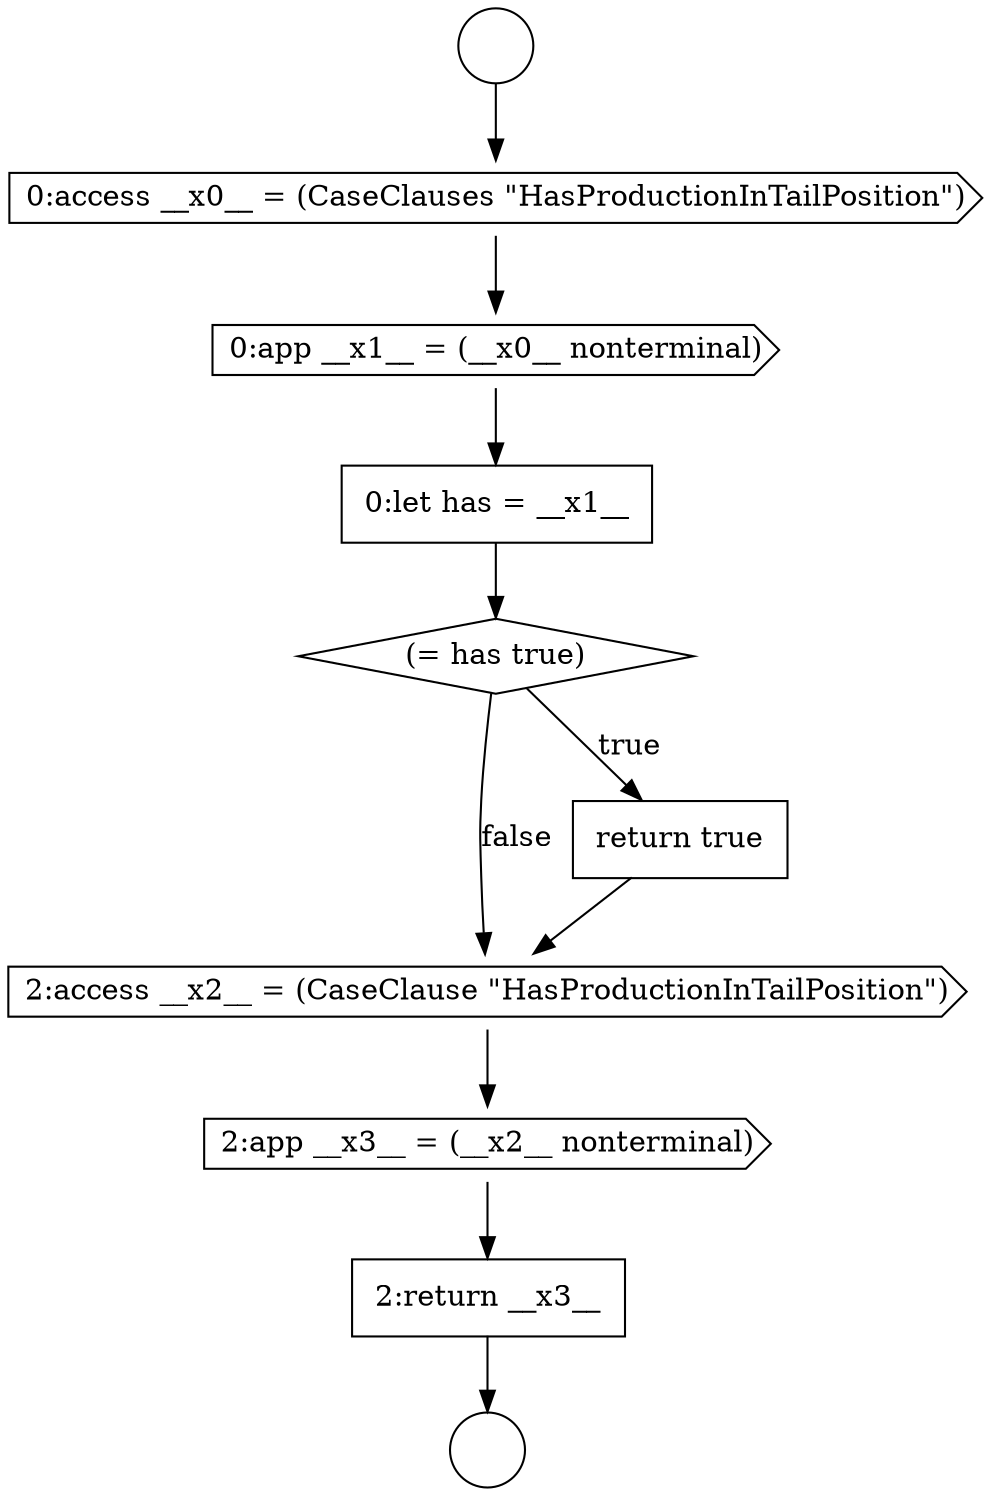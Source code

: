 digraph {
  node8976 [shape=cds, label=<<font color="black">2:access __x2__ = (CaseClause &quot;HasProductionInTailPosition&quot;)</font>> color="black" fillcolor="white" style=filled]
  node8972 [shape=cds, label=<<font color="black">0:app __x1__ = (__x0__ nonterminal)</font>> color="black" fillcolor="white" style=filled]
  node8977 [shape=cds, label=<<font color="black">2:app __x3__ = (__x2__ nonterminal)</font>> color="black" fillcolor="white" style=filled]
  node8975 [shape=none, margin=0, label=<<font color="black">
    <table border="0" cellborder="1" cellspacing="0" cellpadding="10">
      <tr><td align="left">return true</td></tr>
    </table>
  </font>> color="black" fillcolor="white" style=filled]
  node8971 [shape=cds, label=<<font color="black">0:access __x0__ = (CaseClauses &quot;HasProductionInTailPosition&quot;)</font>> color="black" fillcolor="white" style=filled]
  node8970 [shape=circle label=" " color="black" fillcolor="white" style=filled]
  node8974 [shape=diamond, label=<<font color="black">(= has true)</font>> color="black" fillcolor="white" style=filled]
  node8973 [shape=none, margin=0, label=<<font color="black">
    <table border="0" cellborder="1" cellspacing="0" cellpadding="10">
      <tr><td align="left">0:let has = __x1__</td></tr>
    </table>
  </font>> color="black" fillcolor="white" style=filled]
  node8969 [shape=circle label=" " color="black" fillcolor="white" style=filled]
  node8978 [shape=none, margin=0, label=<<font color="black">
    <table border="0" cellborder="1" cellspacing="0" cellpadding="10">
      <tr><td align="left">2:return __x3__</td></tr>
    </table>
  </font>> color="black" fillcolor="white" style=filled]
  node8978 -> node8970 [ color="black"]
  node8969 -> node8971 [ color="black"]
  node8973 -> node8974 [ color="black"]
  node8974 -> node8975 [label=<<font color="black">true</font>> color="black"]
  node8974 -> node8976 [label=<<font color="black">false</font>> color="black"]
  node8971 -> node8972 [ color="black"]
  node8977 -> node8978 [ color="black"]
  node8976 -> node8977 [ color="black"]
  node8972 -> node8973 [ color="black"]
  node8975 -> node8976 [ color="black"]
}
